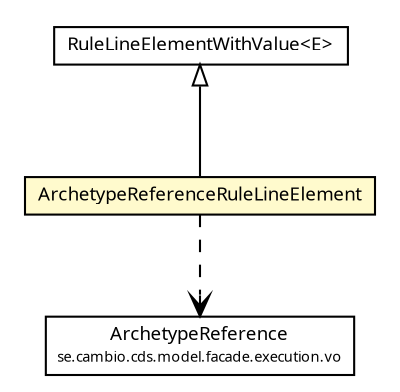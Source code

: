 #!/usr/local/bin/dot
#
# Class diagram 
# Generated by UMLGraph version R5_6 (http://www.umlgraph.org/)
#

digraph G {
	edge [fontname="Trebuchet MS",fontsize=10,labelfontname="Trebuchet MS",labelfontsize=10];
	node [fontname="Trebuchet MS",fontsize=10,shape=plaintext];
	nodesep=0.25;
	ranksep=0.5;
	// se.cambio.cds.model.facade.execution.vo.ArchetypeReference
	c85120 [label=<<table title="se.cambio.cds.model.facade.execution.vo.ArchetypeReference" border="0" cellborder="1" cellspacing="0" cellpadding="2" port="p" href="../../../../../../model/facade/execution/vo/ArchetypeReference.html">
		<tr><td><table border="0" cellspacing="0" cellpadding="1">
<tr><td align="center" balign="center"><font face="Trebuchet MS"> ArchetypeReference </font></td></tr>
<tr><td align="center" balign="center"><font face="Trebuchet MS" point-size="7.0"> se.cambio.cds.model.facade.execution.vo </font></td></tr>
		</table></td></tr>
		</table>>, URL="../../../../../../model/facade/execution/vo/ArchetypeReference.html", fontname="Trebuchet MS", fontcolor="black", fontsize=9.0];
	// se.cambio.cds.gdl.model.readable.rule.lines.elements.RuleLineElementWithValue<E>
	c85151 [label=<<table title="se.cambio.cds.gdl.model.readable.rule.lines.elements.RuleLineElementWithValue" border="0" cellborder="1" cellspacing="0" cellpadding="2" port="p" href="./RuleLineElementWithValue.html">
		<tr><td><table border="0" cellspacing="0" cellpadding="1">
<tr><td align="center" balign="center"><font face="Trebuchet MS"> RuleLineElementWithValue&lt;E&gt; </font></td></tr>
		</table></td></tr>
		</table>>, URL="./RuleLineElementWithValue.html", fontname="Trebuchet MS", fontcolor="black", fontsize=9.0];
	// se.cambio.cds.gdl.model.readable.rule.lines.elements.ArchetypeReferenceRuleLineElement
	c85164 [label=<<table title="se.cambio.cds.gdl.model.readable.rule.lines.elements.ArchetypeReferenceRuleLineElement" border="0" cellborder="1" cellspacing="0" cellpadding="2" port="p" bgcolor="lemonChiffon" href="./ArchetypeReferenceRuleLineElement.html">
		<tr><td><table border="0" cellspacing="0" cellpadding="1">
<tr><td align="center" balign="center"><font face="Trebuchet MS"> ArchetypeReferenceRuleLineElement </font></td></tr>
		</table></td></tr>
		</table>>, URL="./ArchetypeReferenceRuleLineElement.html", fontname="Trebuchet MS", fontcolor="black", fontsize=9.0];
	//se.cambio.cds.gdl.model.readable.rule.lines.elements.ArchetypeReferenceRuleLineElement extends se.cambio.cds.gdl.model.readable.rule.lines.elements.RuleLineElementWithValue<se.cambio.cds.gdl.model.readable.rule.lines.elements.GTCodeRuleLineElement>
	c85151:p -> c85164:p [dir=back,arrowtail=empty];
	// se.cambio.cds.gdl.model.readable.rule.lines.elements.ArchetypeReferenceRuleLineElement DEPEND se.cambio.cds.model.facade.execution.vo.ArchetypeReference
	c85164:p -> c85120:p [taillabel="", label="", headlabel="", fontname="Trebuchet MS", fontcolor="black", fontsize=10.0, color="black", arrowhead=open, style=dashed];
}

